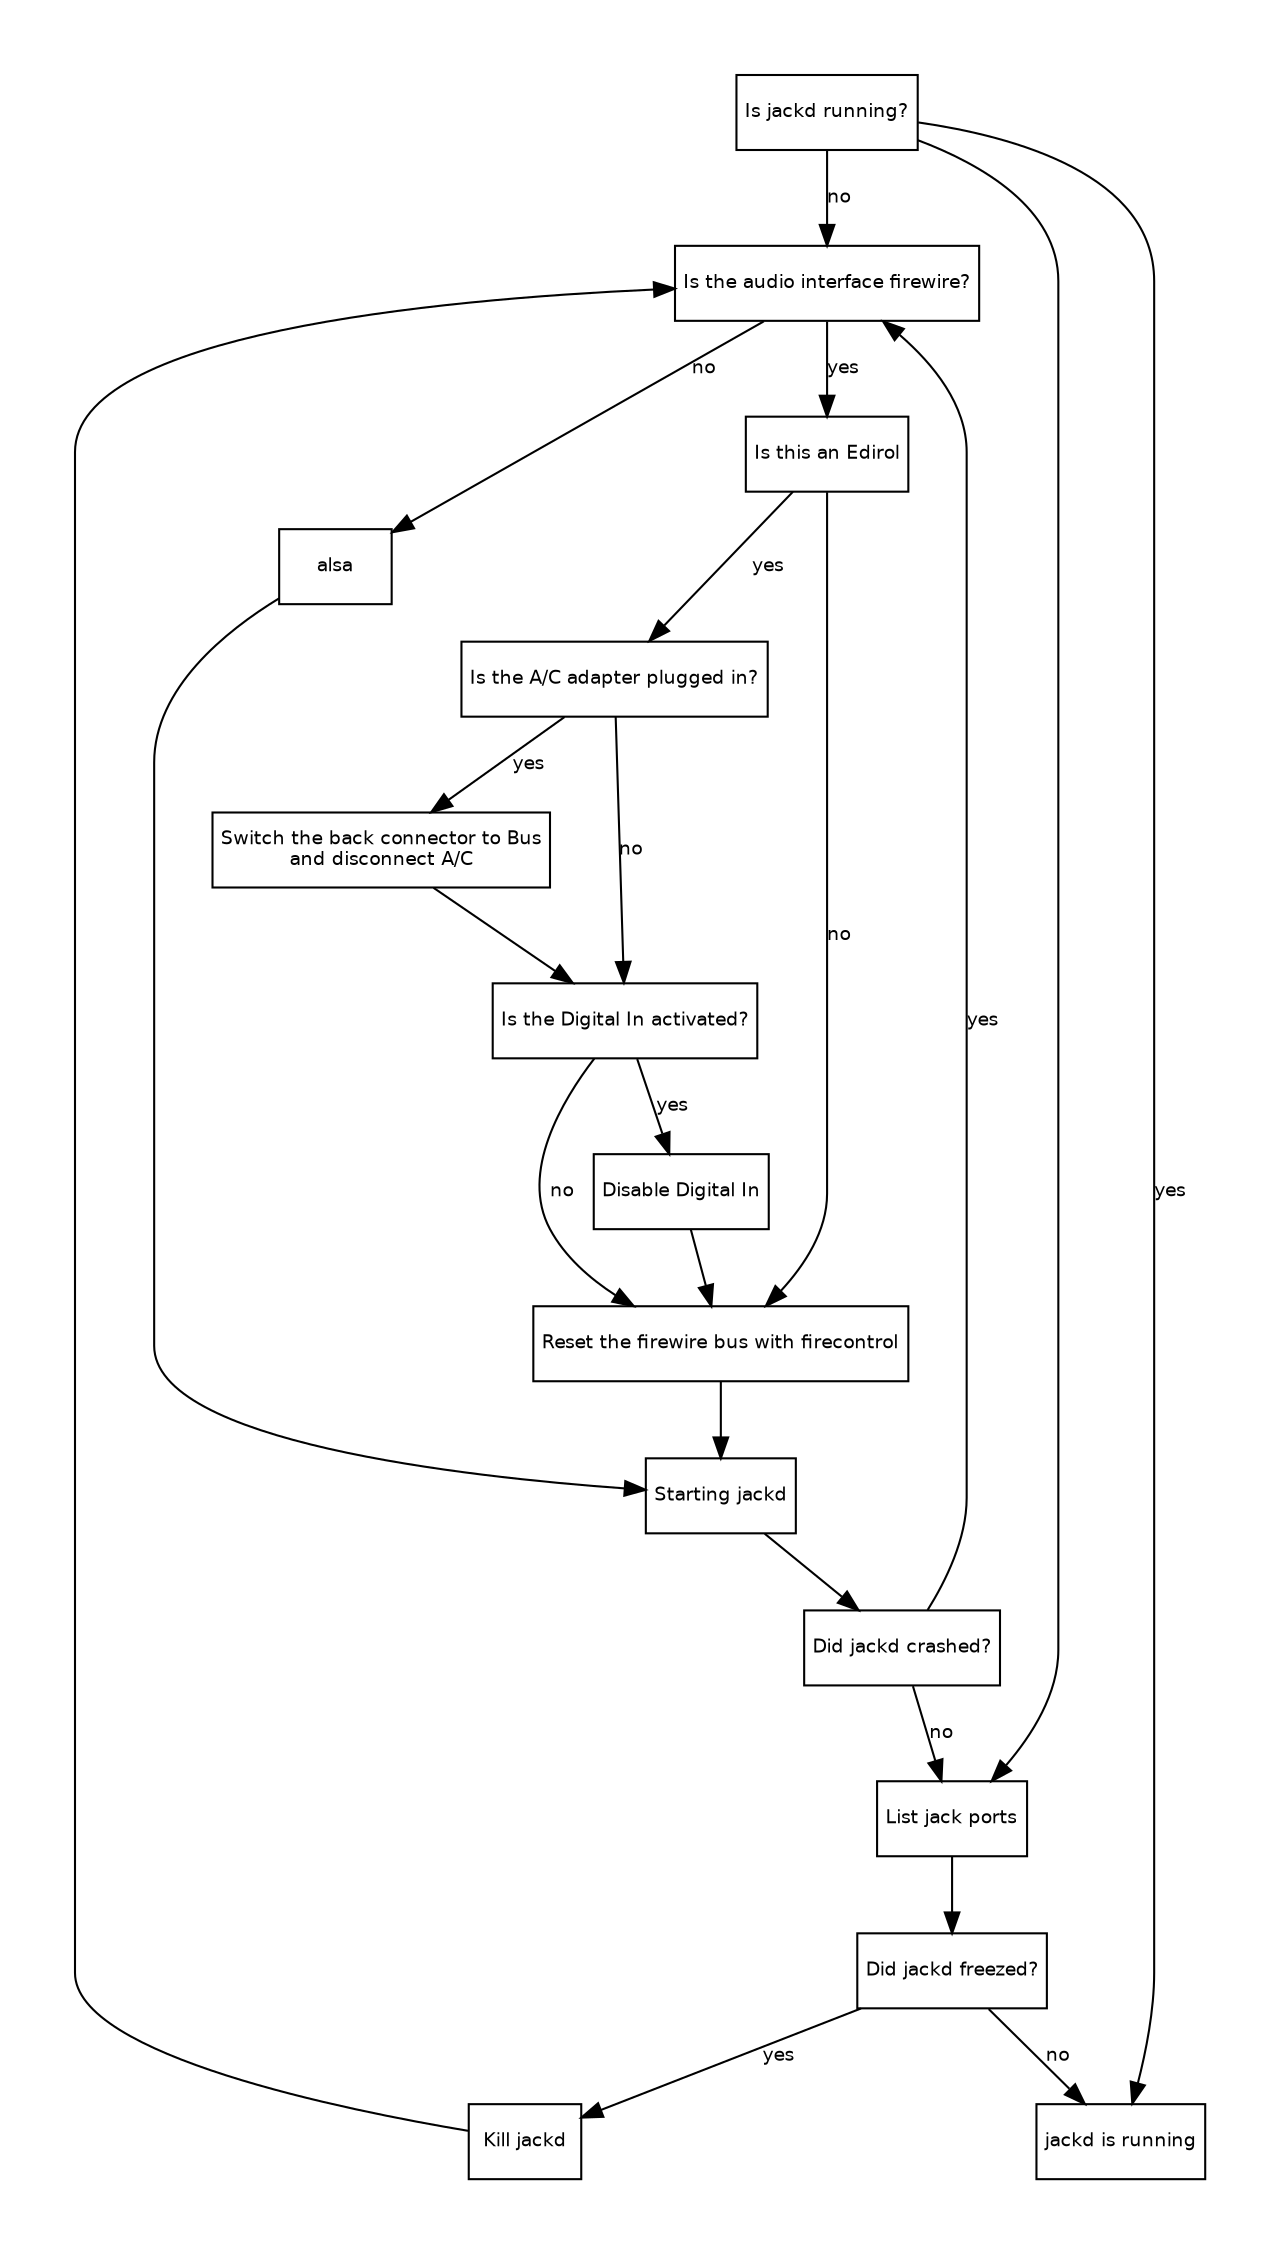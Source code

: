 digraph netem {
    /* time = top to bottom
    */
    edge [
        splines=true
        bgcolor=white
        fontname=Helvetica
        fontsize=9
    ]

    graph [
        splines=true
        bgcolor=white
        fontname=Helvetica
        fontsize=9
        pad=0.5
    ]

    node [
        fontname=Helvetica
        fontsize=9
        shape=box
        margin="0.055,0.005"
    ]
    
    jackd_is_running [ label="Is jackd running?" ]
    firewire_audio [ label="Is the audio interface firewire?" ]
    fw_bus_reset [ label="Reset the firewire bus with firecontrol" ]
    ac_adapter [ label="Is the A/C adapter plugged in?" ]
    use_bus [ label="Switch the back connector to Bus\rand disconnect A/C" ]
    digital_in [ label="Is the Digital In activated?" ]
    digital_in_off [ label="Disable Digital In" ]
    starting_jackd [ label="Starting jackd" ]
    crashed [ label="Did jackd crashed?" ]
    jack_lsp [ label="List jack ports" ]
    freezed [ label="Did jackd freezed?" ]
    jackd_running [ label="jackd is running" ]
    killall_jackd [ label="Kill jackd" ]
    edirol [ label="Is this an Edirol" ]
    
    /* default = true, red = false */
    jackd_is_running -> firewire_audio [ label="no", weight=7 ]
    jackd_is_running -> jackd_running [ label="yes" ]
    firewire_audio -> edirol [ label="yes", weight=7 ]
    edirol -> ac_adapter [ label="yes" ]
    edirol -> fw_bus_reset [ label="no", weight=7 ]
    firewire_audio -> alsa [ label="no" ]
    alsa -> starting_jackd
    ac_adapter -> use_bus [ label="yes" ]
    use_bus -> digital_in
    ac_adapter -> digital_in [ label="no", weight=5 ]
    digital_in -> fw_bus_reset [ label="no", weight=5 ]
    digital_in -> digital_in_off [ label="yes", weight=5 ]
    digital_in_off -> fw_bus_reset 
    fw_bus_reset -> starting_jackd [ weight=7 ]
    starting_jackd -> crashed 
    crashed -> jack_lsp [ label="no" ]
    crashed -> firewire_audio [ label="yes" ]
    jackd_is_running -> jack_lsp
    jack_lsp -> freezed
    freezed -> killall_jackd [ label="yes" ]
    freezed -> jackd_running [ label="no" ]
    killall_jackd -> firewire_audio
}
